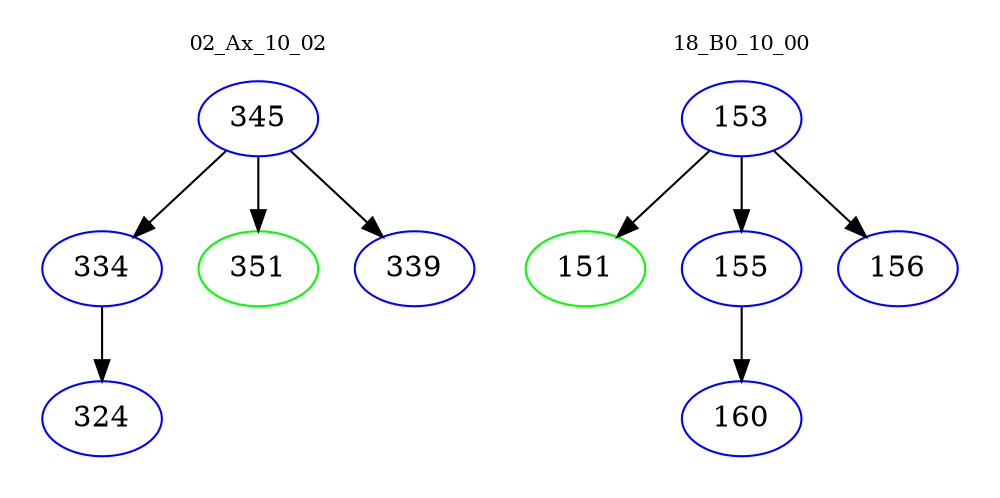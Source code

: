 digraph{
subgraph cluster_0 {
color = white
label = "02_Ax_10_02";
fontsize=10;
T0_345 [label="345", color="blue"]
T0_345 -> T0_334 [color="black"]
T0_334 [label="334", color="blue"]
T0_334 -> T0_324 [color="black"]
T0_324 [label="324", color="blue"]
T0_345 -> T0_351 [color="black"]
T0_351 [label="351", color="green"]
T0_345 -> T0_339 [color="black"]
T0_339 [label="339", color="blue"]
}
subgraph cluster_1 {
color = white
label = "18_B0_10_00";
fontsize=10;
T1_153 [label="153", color="blue"]
T1_153 -> T1_151 [color="black"]
T1_151 [label="151", color="green"]
T1_153 -> T1_155 [color="black"]
T1_155 [label="155", color="blue"]
T1_155 -> T1_160 [color="black"]
T1_160 [label="160", color="blue"]
T1_153 -> T1_156 [color="black"]
T1_156 [label="156", color="blue"]
}
}
